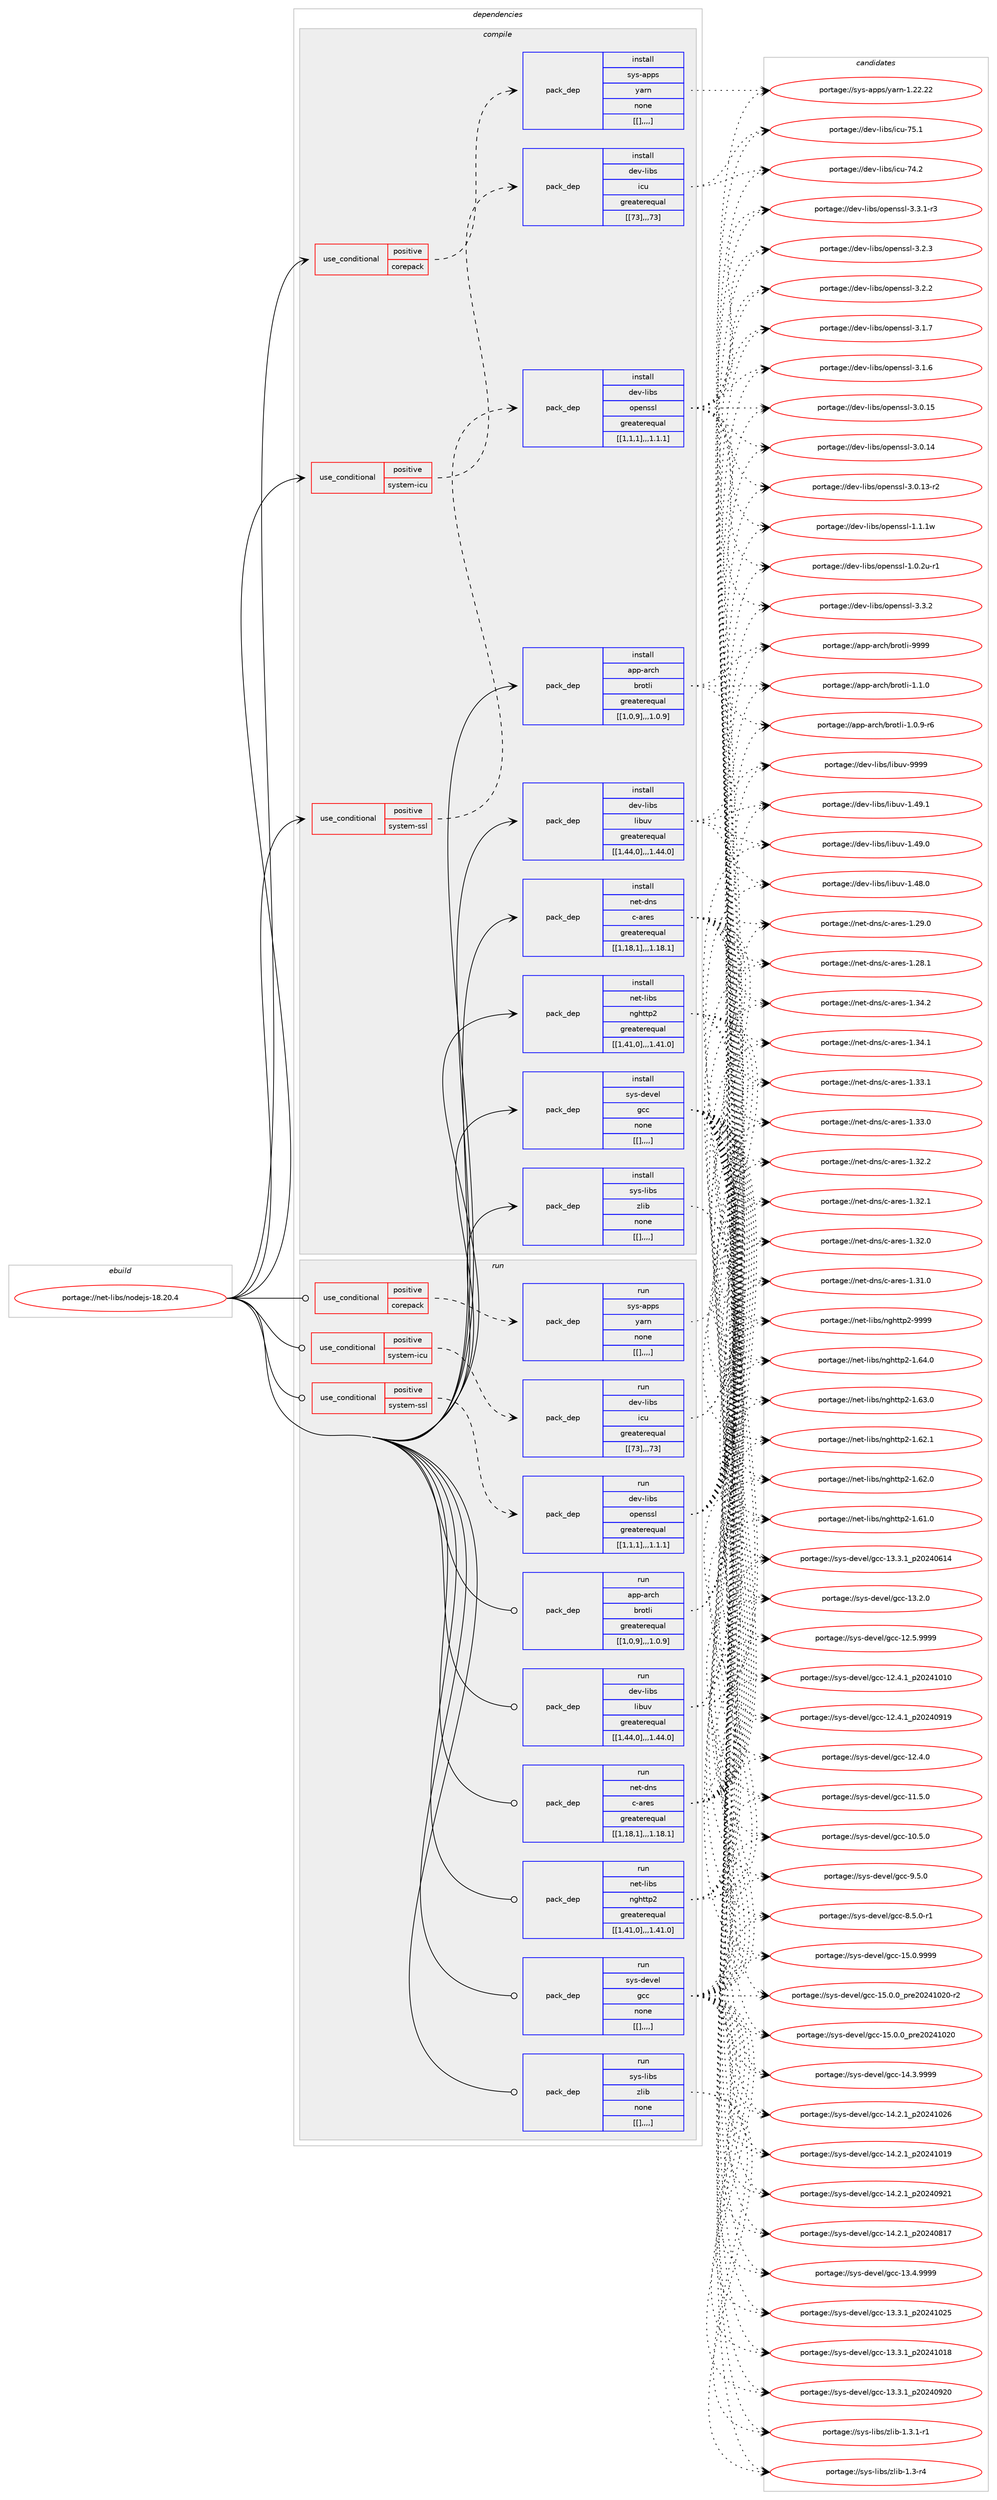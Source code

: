 digraph prolog {

# *************
# Graph options
# *************

newrank=true;
concentrate=true;
compound=true;
graph [rankdir=LR,fontname=Helvetica,fontsize=10,ranksep=1.5];#, ranksep=2.5, nodesep=0.2];
edge  [arrowhead=vee];
node  [fontname=Helvetica,fontsize=10];

# **********
# The ebuild
# **********

subgraph cluster_leftcol {
color=gray;
label=<<i>ebuild</i>>;
id [label="portage://net-libs/nodejs-18.20.4", color=red, width=4, href="../net-libs/nodejs-18.20.4.svg"];
}

# ****************
# The dependencies
# ****************

subgraph cluster_midcol {
color=gray;
label=<<i>dependencies</i>>;
subgraph cluster_compile {
fillcolor="#eeeeee";
style=filled;
label=<<i>compile</i>>;
subgraph cond100925 {
dependency384880 [label=<<TABLE BORDER="0" CELLBORDER="1" CELLSPACING="0" CELLPADDING="4"><TR><TD ROWSPAN="3" CELLPADDING="10">use_conditional</TD></TR><TR><TD>positive</TD></TR><TR><TD>corepack</TD></TR></TABLE>>, shape=none, color=red];
subgraph pack281001 {
dependency384882 [label=<<TABLE BORDER="0" CELLBORDER="1" CELLSPACING="0" CELLPADDING="4" WIDTH="220"><TR><TD ROWSPAN="6" CELLPADDING="30">pack_dep</TD></TR><TR><TD WIDTH="110">install</TD></TR><TR><TD>sys-apps</TD></TR><TR><TD>yarn</TD></TR><TR><TD>none</TD></TR><TR><TD>[[],,,,]</TD></TR></TABLE>>, shape=none, color=blue];
}
dependency384880:e -> dependency384882:w [weight=20,style="dashed",arrowhead="vee"];
}
id:e -> dependency384880:w [weight=20,style="solid",arrowhead="vee"];
subgraph cond100958 {
dependency384972 [label=<<TABLE BORDER="0" CELLBORDER="1" CELLSPACING="0" CELLPADDING="4"><TR><TD ROWSPAN="3" CELLPADDING="10">use_conditional</TD></TR><TR><TD>positive</TD></TR><TR><TD>system-icu</TD></TR></TABLE>>, shape=none, color=red];
subgraph pack281063 {
dependency384992 [label=<<TABLE BORDER="0" CELLBORDER="1" CELLSPACING="0" CELLPADDING="4" WIDTH="220"><TR><TD ROWSPAN="6" CELLPADDING="30">pack_dep</TD></TR><TR><TD WIDTH="110">install</TD></TR><TR><TD>dev-libs</TD></TR><TR><TD>icu</TD></TR><TR><TD>greaterequal</TD></TR><TR><TD>[[73],,,73]</TD></TR></TABLE>>, shape=none, color=blue];
}
dependency384972:e -> dependency384992:w [weight=20,style="dashed",arrowhead="vee"];
}
id:e -> dependency384972:w [weight=20,style="solid",arrowhead="vee"];
subgraph cond101001 {
dependency385028 [label=<<TABLE BORDER="0" CELLBORDER="1" CELLSPACING="0" CELLPADDING="4"><TR><TD ROWSPAN="3" CELLPADDING="10">use_conditional</TD></TR><TR><TD>positive</TD></TR><TR><TD>system-ssl</TD></TR></TABLE>>, shape=none, color=red];
subgraph pack281102 {
dependency385070 [label=<<TABLE BORDER="0" CELLBORDER="1" CELLSPACING="0" CELLPADDING="4" WIDTH="220"><TR><TD ROWSPAN="6" CELLPADDING="30">pack_dep</TD></TR><TR><TD WIDTH="110">install</TD></TR><TR><TD>dev-libs</TD></TR><TR><TD>openssl</TD></TR><TR><TD>greaterequal</TD></TR><TR><TD>[[1,1,1],,,1.1.1]</TD></TR></TABLE>>, shape=none, color=blue];
}
dependency385028:e -> dependency385070:w [weight=20,style="dashed",arrowhead="vee"];
}
id:e -> dependency385028:w [weight=20,style="solid",arrowhead="vee"];
subgraph pack281122 {
dependency385093 [label=<<TABLE BORDER="0" CELLBORDER="1" CELLSPACING="0" CELLPADDING="4" WIDTH="220"><TR><TD ROWSPAN="6" CELLPADDING="30">pack_dep</TD></TR><TR><TD WIDTH="110">install</TD></TR><TR><TD>app-arch</TD></TR><TR><TD>brotli</TD></TR><TR><TD>greaterequal</TD></TR><TR><TD>[[1,0,9],,,1.0.9]</TD></TR></TABLE>>, shape=none, color=blue];
}
id:e -> dependency385093:w [weight=20,style="solid",arrowhead="vee"];
subgraph pack281124 {
dependency385097 [label=<<TABLE BORDER="0" CELLBORDER="1" CELLSPACING="0" CELLPADDING="4" WIDTH="220"><TR><TD ROWSPAN="6" CELLPADDING="30">pack_dep</TD></TR><TR><TD WIDTH="110">install</TD></TR><TR><TD>dev-libs</TD></TR><TR><TD>libuv</TD></TR><TR><TD>greaterequal</TD></TR><TR><TD>[[1,44,0],,,1.44.0]</TD></TR></TABLE>>, shape=none, color=blue];
}
id:e -> dependency385097:w [weight=20,style="solid",arrowhead="vee"];
subgraph pack281137 {
dependency385119 [label=<<TABLE BORDER="0" CELLBORDER="1" CELLSPACING="0" CELLPADDING="4" WIDTH="220"><TR><TD ROWSPAN="6" CELLPADDING="30">pack_dep</TD></TR><TR><TD WIDTH="110">install</TD></TR><TR><TD>net-dns</TD></TR><TR><TD>c-ares</TD></TR><TR><TD>greaterequal</TD></TR><TR><TD>[[1,18,1],,,1.18.1]</TD></TR></TABLE>>, shape=none, color=blue];
}
id:e -> dependency385119:w [weight=20,style="solid",arrowhead="vee"];
subgraph pack281142 {
dependency385166 [label=<<TABLE BORDER="0" CELLBORDER="1" CELLSPACING="0" CELLPADDING="4" WIDTH="220"><TR><TD ROWSPAN="6" CELLPADDING="30">pack_dep</TD></TR><TR><TD WIDTH="110">install</TD></TR><TR><TD>net-libs</TD></TR><TR><TD>nghttp2</TD></TR><TR><TD>greaterequal</TD></TR><TR><TD>[[1,41,0],,,1.41.0]</TD></TR></TABLE>>, shape=none, color=blue];
}
id:e -> dependency385166:w [weight=20,style="solid",arrowhead="vee"];
subgraph pack281171 {
dependency385170 [label=<<TABLE BORDER="0" CELLBORDER="1" CELLSPACING="0" CELLPADDING="4" WIDTH="220"><TR><TD ROWSPAN="6" CELLPADDING="30">pack_dep</TD></TR><TR><TD WIDTH="110">install</TD></TR><TR><TD>sys-devel</TD></TR><TR><TD>gcc</TD></TR><TR><TD>none</TD></TR><TR><TD>[[],,,,]</TD></TR></TABLE>>, shape=none, color=blue];
}
id:e -> dependency385170:w [weight=20,style="solid",arrowhead="vee"];
subgraph pack281200 {
dependency385230 [label=<<TABLE BORDER="0" CELLBORDER="1" CELLSPACING="0" CELLPADDING="4" WIDTH="220"><TR><TD ROWSPAN="6" CELLPADDING="30">pack_dep</TD></TR><TR><TD WIDTH="110">install</TD></TR><TR><TD>sys-libs</TD></TR><TR><TD>zlib</TD></TR><TR><TD>none</TD></TR><TR><TD>[[],,,,]</TD></TR></TABLE>>, shape=none, color=blue];
}
id:e -> dependency385230:w [weight=20,style="solid",arrowhead="vee"];
}
subgraph cluster_compileandrun {
fillcolor="#eeeeee";
style=filled;
label=<<i>compile and run</i>>;
}
subgraph cluster_run {
fillcolor="#eeeeee";
style=filled;
label=<<i>run</i>>;
subgraph cond101079 {
dependency385311 [label=<<TABLE BORDER="0" CELLBORDER="1" CELLSPACING="0" CELLPADDING="4"><TR><TD ROWSPAN="3" CELLPADDING="10">use_conditional</TD></TR><TR><TD>positive</TD></TR><TR><TD>corepack</TD></TR></TABLE>>, shape=none, color=red];
subgraph pack281267 {
dependency385330 [label=<<TABLE BORDER="0" CELLBORDER="1" CELLSPACING="0" CELLPADDING="4" WIDTH="220"><TR><TD ROWSPAN="6" CELLPADDING="30">pack_dep</TD></TR><TR><TD WIDTH="110">run</TD></TR><TR><TD>sys-apps</TD></TR><TR><TD>yarn</TD></TR><TR><TD>none</TD></TR><TR><TD>[[],,,,]</TD></TR></TABLE>>, shape=none, color=blue];
}
dependency385311:e -> dependency385330:w [weight=20,style="dashed",arrowhead="vee"];
}
id:e -> dependency385311:w [weight=20,style="solid",arrowhead="odot"];
subgraph cond101111 {
dependency385369 [label=<<TABLE BORDER="0" CELLBORDER="1" CELLSPACING="0" CELLPADDING="4"><TR><TD ROWSPAN="3" CELLPADDING="10">use_conditional</TD></TR><TR><TD>positive</TD></TR><TR><TD>system-icu</TD></TR></TABLE>>, shape=none, color=red];
subgraph pack281304 {
dependency385391 [label=<<TABLE BORDER="0" CELLBORDER="1" CELLSPACING="0" CELLPADDING="4" WIDTH="220"><TR><TD ROWSPAN="6" CELLPADDING="30">pack_dep</TD></TR><TR><TD WIDTH="110">run</TD></TR><TR><TD>dev-libs</TD></TR><TR><TD>icu</TD></TR><TR><TD>greaterequal</TD></TR><TR><TD>[[73],,,73]</TD></TR></TABLE>>, shape=none, color=blue];
}
dependency385369:e -> dependency385391:w [weight=20,style="dashed",arrowhead="vee"];
}
id:e -> dependency385369:w [weight=20,style="solid",arrowhead="odot"];
subgraph cond101138 {
dependency385431 [label=<<TABLE BORDER="0" CELLBORDER="1" CELLSPACING="0" CELLPADDING="4"><TR><TD ROWSPAN="3" CELLPADDING="10">use_conditional</TD></TR><TR><TD>positive</TD></TR><TR><TD>system-ssl</TD></TR></TABLE>>, shape=none, color=red];
subgraph pack281358 {
dependency385470 [label=<<TABLE BORDER="0" CELLBORDER="1" CELLSPACING="0" CELLPADDING="4" WIDTH="220"><TR><TD ROWSPAN="6" CELLPADDING="30">pack_dep</TD></TR><TR><TD WIDTH="110">run</TD></TR><TR><TD>dev-libs</TD></TR><TR><TD>openssl</TD></TR><TR><TD>greaterequal</TD></TR><TR><TD>[[1,1,1],,,1.1.1]</TD></TR></TABLE>>, shape=none, color=blue];
}
dependency385431:e -> dependency385470:w [weight=20,style="dashed",arrowhead="vee"];
}
id:e -> dependency385431:w [weight=20,style="solid",arrowhead="odot"];
subgraph pack281367 {
dependency385546 [label=<<TABLE BORDER="0" CELLBORDER="1" CELLSPACING="0" CELLPADDING="4" WIDTH="220"><TR><TD ROWSPAN="6" CELLPADDING="30">pack_dep</TD></TR><TR><TD WIDTH="110">run</TD></TR><TR><TD>app-arch</TD></TR><TR><TD>brotli</TD></TR><TR><TD>greaterequal</TD></TR><TR><TD>[[1,0,9],,,1.0.9]</TD></TR></TABLE>>, shape=none, color=blue];
}
id:e -> dependency385546:w [weight=20,style="solid",arrowhead="odot"];
subgraph pack281423 {
dependency385594 [label=<<TABLE BORDER="0" CELLBORDER="1" CELLSPACING="0" CELLPADDING="4" WIDTH="220"><TR><TD ROWSPAN="6" CELLPADDING="30">pack_dep</TD></TR><TR><TD WIDTH="110">run</TD></TR><TR><TD>dev-libs</TD></TR><TR><TD>libuv</TD></TR><TR><TD>greaterequal</TD></TR><TR><TD>[[1,44,0],,,1.44.0]</TD></TR></TABLE>>, shape=none, color=blue];
}
id:e -> dependency385594:w [weight=20,style="solid",arrowhead="odot"];
subgraph pack281451 {
dependency385633 [label=<<TABLE BORDER="0" CELLBORDER="1" CELLSPACING="0" CELLPADDING="4" WIDTH="220"><TR><TD ROWSPAN="6" CELLPADDING="30">pack_dep</TD></TR><TR><TD WIDTH="110">run</TD></TR><TR><TD>net-dns</TD></TR><TR><TD>c-ares</TD></TR><TR><TD>greaterequal</TD></TR><TR><TD>[[1,18,1],,,1.18.1]</TD></TR></TABLE>>, shape=none, color=blue];
}
id:e -> dependency385633:w [weight=20,style="solid",arrowhead="odot"];
subgraph pack281488 {
dependency385660 [label=<<TABLE BORDER="0" CELLBORDER="1" CELLSPACING="0" CELLPADDING="4" WIDTH="220"><TR><TD ROWSPAN="6" CELLPADDING="30">pack_dep</TD></TR><TR><TD WIDTH="110">run</TD></TR><TR><TD>net-libs</TD></TR><TR><TD>nghttp2</TD></TR><TR><TD>greaterequal</TD></TR><TR><TD>[[1,41,0],,,1.41.0]</TD></TR></TABLE>>, shape=none, color=blue];
}
id:e -> dependency385660:w [weight=20,style="solid",arrowhead="odot"];
subgraph pack281521 {
dependency385698 [label=<<TABLE BORDER="0" CELLBORDER="1" CELLSPACING="0" CELLPADDING="4" WIDTH="220"><TR><TD ROWSPAN="6" CELLPADDING="30">pack_dep</TD></TR><TR><TD WIDTH="110">run</TD></TR><TR><TD>sys-devel</TD></TR><TR><TD>gcc</TD></TR><TR><TD>none</TD></TR><TR><TD>[[],,,,]</TD></TR></TABLE>>, shape=none, color=blue];
}
id:e -> dependency385698:w [weight=20,style="solid",arrowhead="odot"];
subgraph pack281550 {
dependency385736 [label=<<TABLE BORDER="0" CELLBORDER="1" CELLSPACING="0" CELLPADDING="4" WIDTH="220"><TR><TD ROWSPAN="6" CELLPADDING="30">pack_dep</TD></TR><TR><TD WIDTH="110">run</TD></TR><TR><TD>sys-libs</TD></TR><TR><TD>zlib</TD></TR><TR><TD>none</TD></TR><TR><TD>[[],,,,]</TD></TR></TABLE>>, shape=none, color=blue];
}
id:e -> dependency385736:w [weight=20,style="solid",arrowhead="odot"];
}
}

# **************
# The candidates
# **************

subgraph cluster_choices {
rank=same;
color=gray;
label=<<i>candidates</i>>;

subgraph choice280916 {
color=black;
nodesep=1;
choice115121115459711211211547121971141104549465050465050 [label="portage://sys-apps/yarn-1.22.22", color=red, width=4,href="../sys-apps/yarn-1.22.22.svg"];
dependency384882:e -> choice115121115459711211211547121971141104549465050465050:w [style=dotted,weight="100"];
}
subgraph choice280919 {
color=black;
nodesep=1;
choice100101118451081059811547105991174555534649 [label="portage://dev-libs/icu-75.1", color=red, width=4,href="../dev-libs/icu-75.1.svg"];
choice100101118451081059811547105991174555524650 [label="portage://dev-libs/icu-74.2", color=red, width=4,href="../dev-libs/icu-74.2.svg"];
dependency384992:e -> choice100101118451081059811547105991174555534649:w [style=dotted,weight="100"];
dependency384992:e -> choice100101118451081059811547105991174555524650:w [style=dotted,weight="100"];
}
subgraph choice280924 {
color=black;
nodesep=1;
choice100101118451081059811547111112101110115115108455146514650 [label="portage://dev-libs/openssl-3.3.2", color=red, width=4,href="../dev-libs/openssl-3.3.2.svg"];
choice1001011184510810598115471111121011101151151084551465146494511451 [label="portage://dev-libs/openssl-3.3.1-r3", color=red, width=4,href="../dev-libs/openssl-3.3.1-r3.svg"];
choice100101118451081059811547111112101110115115108455146504651 [label="portage://dev-libs/openssl-3.2.3", color=red, width=4,href="../dev-libs/openssl-3.2.3.svg"];
choice100101118451081059811547111112101110115115108455146504650 [label="portage://dev-libs/openssl-3.2.2", color=red, width=4,href="../dev-libs/openssl-3.2.2.svg"];
choice100101118451081059811547111112101110115115108455146494655 [label="portage://dev-libs/openssl-3.1.7", color=red, width=4,href="../dev-libs/openssl-3.1.7.svg"];
choice100101118451081059811547111112101110115115108455146494654 [label="portage://dev-libs/openssl-3.1.6", color=red, width=4,href="../dev-libs/openssl-3.1.6.svg"];
choice10010111845108105981154711111210111011511510845514648464953 [label="portage://dev-libs/openssl-3.0.15", color=red, width=4,href="../dev-libs/openssl-3.0.15.svg"];
choice10010111845108105981154711111210111011511510845514648464952 [label="portage://dev-libs/openssl-3.0.14", color=red, width=4,href="../dev-libs/openssl-3.0.14.svg"];
choice100101118451081059811547111112101110115115108455146484649514511450 [label="portage://dev-libs/openssl-3.0.13-r2", color=red, width=4,href="../dev-libs/openssl-3.0.13-r2.svg"];
choice100101118451081059811547111112101110115115108454946494649119 [label="portage://dev-libs/openssl-1.1.1w", color=red, width=4,href="../dev-libs/openssl-1.1.1w.svg"];
choice1001011184510810598115471111121011101151151084549464846501174511449 [label="portage://dev-libs/openssl-1.0.2u-r1", color=red, width=4,href="../dev-libs/openssl-1.0.2u-r1.svg"];
dependency385070:e -> choice100101118451081059811547111112101110115115108455146514650:w [style=dotted,weight="100"];
dependency385070:e -> choice1001011184510810598115471111121011101151151084551465146494511451:w [style=dotted,weight="100"];
dependency385070:e -> choice100101118451081059811547111112101110115115108455146504651:w [style=dotted,weight="100"];
dependency385070:e -> choice100101118451081059811547111112101110115115108455146504650:w [style=dotted,weight="100"];
dependency385070:e -> choice100101118451081059811547111112101110115115108455146494655:w [style=dotted,weight="100"];
dependency385070:e -> choice100101118451081059811547111112101110115115108455146494654:w [style=dotted,weight="100"];
dependency385070:e -> choice10010111845108105981154711111210111011511510845514648464953:w [style=dotted,weight="100"];
dependency385070:e -> choice10010111845108105981154711111210111011511510845514648464952:w [style=dotted,weight="100"];
dependency385070:e -> choice100101118451081059811547111112101110115115108455146484649514511450:w [style=dotted,weight="100"];
dependency385070:e -> choice100101118451081059811547111112101110115115108454946494649119:w [style=dotted,weight="100"];
dependency385070:e -> choice1001011184510810598115471111121011101151151084549464846501174511449:w [style=dotted,weight="100"];
}
subgraph choice280942 {
color=black;
nodesep=1;
choice9711211245971149910447981141111161081054557575757 [label="portage://app-arch/brotli-9999", color=red, width=4,href="../app-arch/brotli-9999.svg"];
choice971121124597114991044798114111116108105454946494648 [label="portage://app-arch/brotli-1.1.0", color=red, width=4,href="../app-arch/brotli-1.1.0.svg"];
choice9711211245971149910447981141111161081054549464846574511454 [label="portage://app-arch/brotli-1.0.9-r6", color=red, width=4,href="../app-arch/brotli-1.0.9-r6.svg"];
dependency385093:e -> choice9711211245971149910447981141111161081054557575757:w [style=dotted,weight="100"];
dependency385093:e -> choice971121124597114991044798114111116108105454946494648:w [style=dotted,weight="100"];
dependency385093:e -> choice9711211245971149910447981141111161081054549464846574511454:w [style=dotted,weight="100"];
}
subgraph choice280956 {
color=black;
nodesep=1;
choice100101118451081059811547108105981171184557575757 [label="portage://dev-libs/libuv-9999", color=red, width=4,href="../dev-libs/libuv-9999.svg"];
choice1001011184510810598115471081059811711845494652574649 [label="portage://dev-libs/libuv-1.49.1", color=red, width=4,href="../dev-libs/libuv-1.49.1.svg"];
choice1001011184510810598115471081059811711845494652574648 [label="portage://dev-libs/libuv-1.49.0", color=red, width=4,href="../dev-libs/libuv-1.49.0.svg"];
choice1001011184510810598115471081059811711845494652564648 [label="portage://dev-libs/libuv-1.48.0", color=red, width=4,href="../dev-libs/libuv-1.48.0.svg"];
dependency385097:e -> choice100101118451081059811547108105981171184557575757:w [style=dotted,weight="100"];
dependency385097:e -> choice1001011184510810598115471081059811711845494652574649:w [style=dotted,weight="100"];
dependency385097:e -> choice1001011184510810598115471081059811711845494652574648:w [style=dotted,weight="100"];
dependency385097:e -> choice1001011184510810598115471081059811711845494652564648:w [style=dotted,weight="100"];
}
subgraph choice280982 {
color=black;
nodesep=1;
choice110101116451001101154799459711410111545494651524650 [label="portage://net-dns/c-ares-1.34.2", color=red, width=4,href="../net-dns/c-ares-1.34.2.svg"];
choice110101116451001101154799459711410111545494651524649 [label="portage://net-dns/c-ares-1.34.1", color=red, width=4,href="../net-dns/c-ares-1.34.1.svg"];
choice110101116451001101154799459711410111545494651514649 [label="portage://net-dns/c-ares-1.33.1", color=red, width=4,href="../net-dns/c-ares-1.33.1.svg"];
choice110101116451001101154799459711410111545494651514648 [label="portage://net-dns/c-ares-1.33.0", color=red, width=4,href="../net-dns/c-ares-1.33.0.svg"];
choice110101116451001101154799459711410111545494651504650 [label="portage://net-dns/c-ares-1.32.2", color=red, width=4,href="../net-dns/c-ares-1.32.2.svg"];
choice110101116451001101154799459711410111545494651504649 [label="portage://net-dns/c-ares-1.32.1", color=red, width=4,href="../net-dns/c-ares-1.32.1.svg"];
choice110101116451001101154799459711410111545494651504648 [label="portage://net-dns/c-ares-1.32.0", color=red, width=4,href="../net-dns/c-ares-1.32.0.svg"];
choice110101116451001101154799459711410111545494651494648 [label="portage://net-dns/c-ares-1.31.0", color=red, width=4,href="../net-dns/c-ares-1.31.0.svg"];
choice110101116451001101154799459711410111545494650574648 [label="portage://net-dns/c-ares-1.29.0", color=red, width=4,href="../net-dns/c-ares-1.29.0.svg"];
choice110101116451001101154799459711410111545494650564649 [label="portage://net-dns/c-ares-1.28.1", color=red, width=4,href="../net-dns/c-ares-1.28.1.svg"];
dependency385119:e -> choice110101116451001101154799459711410111545494651524650:w [style=dotted,weight="100"];
dependency385119:e -> choice110101116451001101154799459711410111545494651524649:w [style=dotted,weight="100"];
dependency385119:e -> choice110101116451001101154799459711410111545494651514649:w [style=dotted,weight="100"];
dependency385119:e -> choice110101116451001101154799459711410111545494651514648:w [style=dotted,weight="100"];
dependency385119:e -> choice110101116451001101154799459711410111545494651504650:w [style=dotted,weight="100"];
dependency385119:e -> choice110101116451001101154799459711410111545494651504649:w [style=dotted,weight="100"];
dependency385119:e -> choice110101116451001101154799459711410111545494651504648:w [style=dotted,weight="100"];
dependency385119:e -> choice110101116451001101154799459711410111545494651494648:w [style=dotted,weight="100"];
dependency385119:e -> choice110101116451001101154799459711410111545494650574648:w [style=dotted,weight="100"];
dependency385119:e -> choice110101116451001101154799459711410111545494650564649:w [style=dotted,weight="100"];
}
subgraph choice281012 {
color=black;
nodesep=1;
choice110101116451081059811547110103104116116112504557575757 [label="portage://net-libs/nghttp2-9999", color=red, width=4,href="../net-libs/nghttp2-9999.svg"];
choice1101011164510810598115471101031041161161125045494654524648 [label="portage://net-libs/nghttp2-1.64.0", color=red, width=4,href="../net-libs/nghttp2-1.64.0.svg"];
choice1101011164510810598115471101031041161161125045494654514648 [label="portage://net-libs/nghttp2-1.63.0", color=red, width=4,href="../net-libs/nghttp2-1.63.0.svg"];
choice1101011164510810598115471101031041161161125045494654504649 [label="portage://net-libs/nghttp2-1.62.1", color=red, width=4,href="../net-libs/nghttp2-1.62.1.svg"];
choice1101011164510810598115471101031041161161125045494654504648 [label="portage://net-libs/nghttp2-1.62.0", color=red, width=4,href="../net-libs/nghttp2-1.62.0.svg"];
choice1101011164510810598115471101031041161161125045494654494648 [label="portage://net-libs/nghttp2-1.61.0", color=red, width=4,href="../net-libs/nghttp2-1.61.0.svg"];
dependency385166:e -> choice110101116451081059811547110103104116116112504557575757:w [style=dotted,weight="100"];
dependency385166:e -> choice1101011164510810598115471101031041161161125045494654524648:w [style=dotted,weight="100"];
dependency385166:e -> choice1101011164510810598115471101031041161161125045494654514648:w [style=dotted,weight="100"];
dependency385166:e -> choice1101011164510810598115471101031041161161125045494654504649:w [style=dotted,weight="100"];
dependency385166:e -> choice1101011164510810598115471101031041161161125045494654504648:w [style=dotted,weight="100"];
dependency385166:e -> choice1101011164510810598115471101031041161161125045494654494648:w [style=dotted,weight="100"];
}
subgraph choice281025 {
color=black;
nodesep=1;
choice1151211154510010111810110847103999945495346484657575757 [label="portage://sys-devel/gcc-15.0.9999", color=red, width=4,href="../sys-devel/gcc-15.0.9999.svg"];
choice11512111545100101118101108471039999454953464846489511211410150485052494850484511450 [label="portage://sys-devel/gcc-15.0.0_pre20241020-r2", color=red, width=4,href="../sys-devel/gcc-15.0.0_pre20241020-r2.svg"];
choice1151211154510010111810110847103999945495346484648951121141015048505249485048 [label="portage://sys-devel/gcc-15.0.0_pre20241020", color=red, width=4,href="../sys-devel/gcc-15.0.0_pre20241020.svg"];
choice1151211154510010111810110847103999945495246514657575757 [label="portage://sys-devel/gcc-14.3.9999", color=red, width=4,href="../sys-devel/gcc-14.3.9999.svg"];
choice1151211154510010111810110847103999945495246504649951125048505249485054 [label="portage://sys-devel/gcc-14.2.1_p20241026", color=red, width=4,href="../sys-devel/gcc-14.2.1_p20241026.svg"];
choice1151211154510010111810110847103999945495246504649951125048505249484957 [label="portage://sys-devel/gcc-14.2.1_p20241019", color=red, width=4,href="../sys-devel/gcc-14.2.1_p20241019.svg"];
choice1151211154510010111810110847103999945495246504649951125048505248575049 [label="portage://sys-devel/gcc-14.2.1_p20240921", color=red, width=4,href="../sys-devel/gcc-14.2.1_p20240921.svg"];
choice1151211154510010111810110847103999945495246504649951125048505248564955 [label="portage://sys-devel/gcc-14.2.1_p20240817", color=red, width=4,href="../sys-devel/gcc-14.2.1_p20240817.svg"];
choice1151211154510010111810110847103999945495146524657575757 [label="portage://sys-devel/gcc-13.4.9999", color=red, width=4,href="../sys-devel/gcc-13.4.9999.svg"];
choice1151211154510010111810110847103999945495146514649951125048505249485053 [label="portage://sys-devel/gcc-13.3.1_p20241025", color=red, width=4,href="../sys-devel/gcc-13.3.1_p20241025.svg"];
choice1151211154510010111810110847103999945495146514649951125048505249484956 [label="portage://sys-devel/gcc-13.3.1_p20241018", color=red, width=4,href="../sys-devel/gcc-13.3.1_p20241018.svg"];
choice1151211154510010111810110847103999945495146514649951125048505248575048 [label="portage://sys-devel/gcc-13.3.1_p20240920", color=red, width=4,href="../sys-devel/gcc-13.3.1_p20240920.svg"];
choice1151211154510010111810110847103999945495146514649951125048505248544952 [label="portage://sys-devel/gcc-13.3.1_p20240614", color=red, width=4,href="../sys-devel/gcc-13.3.1_p20240614.svg"];
choice1151211154510010111810110847103999945495146504648 [label="portage://sys-devel/gcc-13.2.0", color=red, width=4,href="../sys-devel/gcc-13.2.0.svg"];
choice1151211154510010111810110847103999945495046534657575757 [label="portage://sys-devel/gcc-12.5.9999", color=red, width=4,href="../sys-devel/gcc-12.5.9999.svg"];
choice1151211154510010111810110847103999945495046524649951125048505249484948 [label="portage://sys-devel/gcc-12.4.1_p20241010", color=red, width=4,href="../sys-devel/gcc-12.4.1_p20241010.svg"];
choice1151211154510010111810110847103999945495046524649951125048505248574957 [label="portage://sys-devel/gcc-12.4.1_p20240919", color=red, width=4,href="../sys-devel/gcc-12.4.1_p20240919.svg"];
choice1151211154510010111810110847103999945495046524648 [label="portage://sys-devel/gcc-12.4.0", color=red, width=4,href="../sys-devel/gcc-12.4.0.svg"];
choice1151211154510010111810110847103999945494946534648 [label="portage://sys-devel/gcc-11.5.0", color=red, width=4,href="../sys-devel/gcc-11.5.0.svg"];
choice1151211154510010111810110847103999945494846534648 [label="portage://sys-devel/gcc-10.5.0", color=red, width=4,href="../sys-devel/gcc-10.5.0.svg"];
choice11512111545100101118101108471039999455746534648 [label="portage://sys-devel/gcc-9.5.0", color=red, width=4,href="../sys-devel/gcc-9.5.0.svg"];
choice115121115451001011181011084710399994556465346484511449 [label="portage://sys-devel/gcc-8.5.0-r1", color=red, width=4,href="../sys-devel/gcc-8.5.0-r1.svg"];
dependency385170:e -> choice1151211154510010111810110847103999945495346484657575757:w [style=dotted,weight="100"];
dependency385170:e -> choice11512111545100101118101108471039999454953464846489511211410150485052494850484511450:w [style=dotted,weight="100"];
dependency385170:e -> choice1151211154510010111810110847103999945495346484648951121141015048505249485048:w [style=dotted,weight="100"];
dependency385170:e -> choice1151211154510010111810110847103999945495246514657575757:w [style=dotted,weight="100"];
dependency385170:e -> choice1151211154510010111810110847103999945495246504649951125048505249485054:w [style=dotted,weight="100"];
dependency385170:e -> choice1151211154510010111810110847103999945495246504649951125048505249484957:w [style=dotted,weight="100"];
dependency385170:e -> choice1151211154510010111810110847103999945495246504649951125048505248575049:w [style=dotted,weight="100"];
dependency385170:e -> choice1151211154510010111810110847103999945495246504649951125048505248564955:w [style=dotted,weight="100"];
dependency385170:e -> choice1151211154510010111810110847103999945495146524657575757:w [style=dotted,weight="100"];
dependency385170:e -> choice1151211154510010111810110847103999945495146514649951125048505249485053:w [style=dotted,weight="100"];
dependency385170:e -> choice1151211154510010111810110847103999945495146514649951125048505249484956:w [style=dotted,weight="100"];
dependency385170:e -> choice1151211154510010111810110847103999945495146514649951125048505248575048:w [style=dotted,weight="100"];
dependency385170:e -> choice1151211154510010111810110847103999945495146514649951125048505248544952:w [style=dotted,weight="100"];
dependency385170:e -> choice1151211154510010111810110847103999945495146504648:w [style=dotted,weight="100"];
dependency385170:e -> choice1151211154510010111810110847103999945495046534657575757:w [style=dotted,weight="100"];
dependency385170:e -> choice1151211154510010111810110847103999945495046524649951125048505249484948:w [style=dotted,weight="100"];
dependency385170:e -> choice1151211154510010111810110847103999945495046524649951125048505248574957:w [style=dotted,weight="100"];
dependency385170:e -> choice1151211154510010111810110847103999945495046524648:w [style=dotted,weight="100"];
dependency385170:e -> choice1151211154510010111810110847103999945494946534648:w [style=dotted,weight="100"];
dependency385170:e -> choice1151211154510010111810110847103999945494846534648:w [style=dotted,weight="100"];
dependency385170:e -> choice11512111545100101118101108471039999455746534648:w [style=dotted,weight="100"];
dependency385170:e -> choice115121115451001011181011084710399994556465346484511449:w [style=dotted,weight="100"];
}
subgraph choice281050 {
color=black;
nodesep=1;
choice115121115451081059811547122108105984549465146494511449 [label="portage://sys-libs/zlib-1.3.1-r1", color=red, width=4,href="../sys-libs/zlib-1.3.1-r1.svg"];
choice11512111545108105981154712210810598454946514511452 [label="portage://sys-libs/zlib-1.3-r4", color=red, width=4,href="../sys-libs/zlib-1.3-r4.svg"];
dependency385230:e -> choice115121115451081059811547122108105984549465146494511449:w [style=dotted,weight="100"];
dependency385230:e -> choice11512111545108105981154712210810598454946514511452:w [style=dotted,weight="100"];
}
subgraph choice281070 {
color=black;
nodesep=1;
choice115121115459711211211547121971141104549465050465050 [label="portage://sys-apps/yarn-1.22.22", color=red, width=4,href="../sys-apps/yarn-1.22.22.svg"];
dependency385330:e -> choice115121115459711211211547121971141104549465050465050:w [style=dotted,weight="100"];
}
subgraph choice281124 {
color=black;
nodesep=1;
choice100101118451081059811547105991174555534649 [label="portage://dev-libs/icu-75.1", color=red, width=4,href="../dev-libs/icu-75.1.svg"];
choice100101118451081059811547105991174555524650 [label="portage://dev-libs/icu-74.2", color=red, width=4,href="../dev-libs/icu-74.2.svg"];
dependency385391:e -> choice100101118451081059811547105991174555534649:w [style=dotted,weight="100"];
dependency385391:e -> choice100101118451081059811547105991174555524650:w [style=dotted,weight="100"];
}
subgraph choice281142 {
color=black;
nodesep=1;
choice100101118451081059811547111112101110115115108455146514650 [label="portage://dev-libs/openssl-3.3.2", color=red, width=4,href="../dev-libs/openssl-3.3.2.svg"];
choice1001011184510810598115471111121011101151151084551465146494511451 [label="portage://dev-libs/openssl-3.3.1-r3", color=red, width=4,href="../dev-libs/openssl-3.3.1-r3.svg"];
choice100101118451081059811547111112101110115115108455146504651 [label="portage://dev-libs/openssl-3.2.3", color=red, width=4,href="../dev-libs/openssl-3.2.3.svg"];
choice100101118451081059811547111112101110115115108455146504650 [label="portage://dev-libs/openssl-3.2.2", color=red, width=4,href="../dev-libs/openssl-3.2.2.svg"];
choice100101118451081059811547111112101110115115108455146494655 [label="portage://dev-libs/openssl-3.1.7", color=red, width=4,href="../dev-libs/openssl-3.1.7.svg"];
choice100101118451081059811547111112101110115115108455146494654 [label="portage://dev-libs/openssl-3.1.6", color=red, width=4,href="../dev-libs/openssl-3.1.6.svg"];
choice10010111845108105981154711111210111011511510845514648464953 [label="portage://dev-libs/openssl-3.0.15", color=red, width=4,href="../dev-libs/openssl-3.0.15.svg"];
choice10010111845108105981154711111210111011511510845514648464952 [label="portage://dev-libs/openssl-3.0.14", color=red, width=4,href="../dev-libs/openssl-3.0.14.svg"];
choice100101118451081059811547111112101110115115108455146484649514511450 [label="portage://dev-libs/openssl-3.0.13-r2", color=red, width=4,href="../dev-libs/openssl-3.0.13-r2.svg"];
choice100101118451081059811547111112101110115115108454946494649119 [label="portage://dev-libs/openssl-1.1.1w", color=red, width=4,href="../dev-libs/openssl-1.1.1w.svg"];
choice1001011184510810598115471111121011101151151084549464846501174511449 [label="portage://dev-libs/openssl-1.0.2u-r1", color=red, width=4,href="../dev-libs/openssl-1.0.2u-r1.svg"];
dependency385470:e -> choice100101118451081059811547111112101110115115108455146514650:w [style=dotted,weight="100"];
dependency385470:e -> choice1001011184510810598115471111121011101151151084551465146494511451:w [style=dotted,weight="100"];
dependency385470:e -> choice100101118451081059811547111112101110115115108455146504651:w [style=dotted,weight="100"];
dependency385470:e -> choice100101118451081059811547111112101110115115108455146504650:w [style=dotted,weight="100"];
dependency385470:e -> choice100101118451081059811547111112101110115115108455146494655:w [style=dotted,weight="100"];
dependency385470:e -> choice100101118451081059811547111112101110115115108455146494654:w [style=dotted,weight="100"];
dependency385470:e -> choice10010111845108105981154711111210111011511510845514648464953:w [style=dotted,weight="100"];
dependency385470:e -> choice10010111845108105981154711111210111011511510845514648464952:w [style=dotted,weight="100"];
dependency385470:e -> choice100101118451081059811547111112101110115115108455146484649514511450:w [style=dotted,weight="100"];
dependency385470:e -> choice100101118451081059811547111112101110115115108454946494649119:w [style=dotted,weight="100"];
dependency385470:e -> choice1001011184510810598115471111121011101151151084549464846501174511449:w [style=dotted,weight="100"];
}
subgraph choice281180 {
color=black;
nodesep=1;
choice9711211245971149910447981141111161081054557575757 [label="portage://app-arch/brotli-9999", color=red, width=4,href="../app-arch/brotli-9999.svg"];
choice971121124597114991044798114111116108105454946494648 [label="portage://app-arch/brotli-1.1.0", color=red, width=4,href="../app-arch/brotli-1.1.0.svg"];
choice9711211245971149910447981141111161081054549464846574511454 [label="portage://app-arch/brotli-1.0.9-r6", color=red, width=4,href="../app-arch/brotli-1.0.9-r6.svg"];
dependency385546:e -> choice9711211245971149910447981141111161081054557575757:w [style=dotted,weight="100"];
dependency385546:e -> choice971121124597114991044798114111116108105454946494648:w [style=dotted,weight="100"];
dependency385546:e -> choice9711211245971149910447981141111161081054549464846574511454:w [style=dotted,weight="100"];
}
subgraph choice281218 {
color=black;
nodesep=1;
choice100101118451081059811547108105981171184557575757 [label="portage://dev-libs/libuv-9999", color=red, width=4,href="../dev-libs/libuv-9999.svg"];
choice1001011184510810598115471081059811711845494652574649 [label="portage://dev-libs/libuv-1.49.1", color=red, width=4,href="../dev-libs/libuv-1.49.1.svg"];
choice1001011184510810598115471081059811711845494652574648 [label="portage://dev-libs/libuv-1.49.0", color=red, width=4,href="../dev-libs/libuv-1.49.0.svg"];
choice1001011184510810598115471081059811711845494652564648 [label="portage://dev-libs/libuv-1.48.0", color=red, width=4,href="../dev-libs/libuv-1.48.0.svg"];
dependency385594:e -> choice100101118451081059811547108105981171184557575757:w [style=dotted,weight="100"];
dependency385594:e -> choice1001011184510810598115471081059811711845494652574649:w [style=dotted,weight="100"];
dependency385594:e -> choice1001011184510810598115471081059811711845494652574648:w [style=dotted,weight="100"];
dependency385594:e -> choice1001011184510810598115471081059811711845494652564648:w [style=dotted,weight="100"];
}
subgraph choice281237 {
color=black;
nodesep=1;
choice110101116451001101154799459711410111545494651524650 [label="portage://net-dns/c-ares-1.34.2", color=red, width=4,href="../net-dns/c-ares-1.34.2.svg"];
choice110101116451001101154799459711410111545494651524649 [label="portage://net-dns/c-ares-1.34.1", color=red, width=4,href="../net-dns/c-ares-1.34.1.svg"];
choice110101116451001101154799459711410111545494651514649 [label="portage://net-dns/c-ares-1.33.1", color=red, width=4,href="../net-dns/c-ares-1.33.1.svg"];
choice110101116451001101154799459711410111545494651514648 [label="portage://net-dns/c-ares-1.33.0", color=red, width=4,href="../net-dns/c-ares-1.33.0.svg"];
choice110101116451001101154799459711410111545494651504650 [label="portage://net-dns/c-ares-1.32.2", color=red, width=4,href="../net-dns/c-ares-1.32.2.svg"];
choice110101116451001101154799459711410111545494651504649 [label="portage://net-dns/c-ares-1.32.1", color=red, width=4,href="../net-dns/c-ares-1.32.1.svg"];
choice110101116451001101154799459711410111545494651504648 [label="portage://net-dns/c-ares-1.32.0", color=red, width=4,href="../net-dns/c-ares-1.32.0.svg"];
choice110101116451001101154799459711410111545494651494648 [label="portage://net-dns/c-ares-1.31.0", color=red, width=4,href="../net-dns/c-ares-1.31.0.svg"];
choice110101116451001101154799459711410111545494650574648 [label="portage://net-dns/c-ares-1.29.0", color=red, width=4,href="../net-dns/c-ares-1.29.0.svg"];
choice110101116451001101154799459711410111545494650564649 [label="portage://net-dns/c-ares-1.28.1", color=red, width=4,href="../net-dns/c-ares-1.28.1.svg"];
dependency385633:e -> choice110101116451001101154799459711410111545494651524650:w [style=dotted,weight="100"];
dependency385633:e -> choice110101116451001101154799459711410111545494651524649:w [style=dotted,weight="100"];
dependency385633:e -> choice110101116451001101154799459711410111545494651514649:w [style=dotted,weight="100"];
dependency385633:e -> choice110101116451001101154799459711410111545494651514648:w [style=dotted,weight="100"];
dependency385633:e -> choice110101116451001101154799459711410111545494651504650:w [style=dotted,weight="100"];
dependency385633:e -> choice110101116451001101154799459711410111545494651504649:w [style=dotted,weight="100"];
dependency385633:e -> choice110101116451001101154799459711410111545494651504648:w [style=dotted,weight="100"];
dependency385633:e -> choice110101116451001101154799459711410111545494651494648:w [style=dotted,weight="100"];
dependency385633:e -> choice110101116451001101154799459711410111545494650574648:w [style=dotted,weight="100"];
dependency385633:e -> choice110101116451001101154799459711410111545494650564649:w [style=dotted,weight="100"];
}
subgraph choice281247 {
color=black;
nodesep=1;
choice110101116451081059811547110103104116116112504557575757 [label="portage://net-libs/nghttp2-9999", color=red, width=4,href="../net-libs/nghttp2-9999.svg"];
choice1101011164510810598115471101031041161161125045494654524648 [label="portage://net-libs/nghttp2-1.64.0", color=red, width=4,href="../net-libs/nghttp2-1.64.0.svg"];
choice1101011164510810598115471101031041161161125045494654514648 [label="portage://net-libs/nghttp2-1.63.0", color=red, width=4,href="../net-libs/nghttp2-1.63.0.svg"];
choice1101011164510810598115471101031041161161125045494654504649 [label="portage://net-libs/nghttp2-1.62.1", color=red, width=4,href="../net-libs/nghttp2-1.62.1.svg"];
choice1101011164510810598115471101031041161161125045494654504648 [label="portage://net-libs/nghttp2-1.62.0", color=red, width=4,href="../net-libs/nghttp2-1.62.0.svg"];
choice1101011164510810598115471101031041161161125045494654494648 [label="portage://net-libs/nghttp2-1.61.0", color=red, width=4,href="../net-libs/nghttp2-1.61.0.svg"];
dependency385660:e -> choice110101116451081059811547110103104116116112504557575757:w [style=dotted,weight="100"];
dependency385660:e -> choice1101011164510810598115471101031041161161125045494654524648:w [style=dotted,weight="100"];
dependency385660:e -> choice1101011164510810598115471101031041161161125045494654514648:w [style=dotted,weight="100"];
dependency385660:e -> choice1101011164510810598115471101031041161161125045494654504649:w [style=dotted,weight="100"];
dependency385660:e -> choice1101011164510810598115471101031041161161125045494654504648:w [style=dotted,weight="100"];
dependency385660:e -> choice1101011164510810598115471101031041161161125045494654494648:w [style=dotted,weight="100"];
}
subgraph choice281254 {
color=black;
nodesep=1;
choice1151211154510010111810110847103999945495346484657575757 [label="portage://sys-devel/gcc-15.0.9999", color=red, width=4,href="../sys-devel/gcc-15.0.9999.svg"];
choice11512111545100101118101108471039999454953464846489511211410150485052494850484511450 [label="portage://sys-devel/gcc-15.0.0_pre20241020-r2", color=red, width=4,href="../sys-devel/gcc-15.0.0_pre20241020-r2.svg"];
choice1151211154510010111810110847103999945495346484648951121141015048505249485048 [label="portage://sys-devel/gcc-15.0.0_pre20241020", color=red, width=4,href="../sys-devel/gcc-15.0.0_pre20241020.svg"];
choice1151211154510010111810110847103999945495246514657575757 [label="portage://sys-devel/gcc-14.3.9999", color=red, width=4,href="../sys-devel/gcc-14.3.9999.svg"];
choice1151211154510010111810110847103999945495246504649951125048505249485054 [label="portage://sys-devel/gcc-14.2.1_p20241026", color=red, width=4,href="../sys-devel/gcc-14.2.1_p20241026.svg"];
choice1151211154510010111810110847103999945495246504649951125048505249484957 [label="portage://sys-devel/gcc-14.2.1_p20241019", color=red, width=4,href="../sys-devel/gcc-14.2.1_p20241019.svg"];
choice1151211154510010111810110847103999945495246504649951125048505248575049 [label="portage://sys-devel/gcc-14.2.1_p20240921", color=red, width=4,href="../sys-devel/gcc-14.2.1_p20240921.svg"];
choice1151211154510010111810110847103999945495246504649951125048505248564955 [label="portage://sys-devel/gcc-14.2.1_p20240817", color=red, width=4,href="../sys-devel/gcc-14.2.1_p20240817.svg"];
choice1151211154510010111810110847103999945495146524657575757 [label="portage://sys-devel/gcc-13.4.9999", color=red, width=4,href="../sys-devel/gcc-13.4.9999.svg"];
choice1151211154510010111810110847103999945495146514649951125048505249485053 [label="portage://sys-devel/gcc-13.3.1_p20241025", color=red, width=4,href="../sys-devel/gcc-13.3.1_p20241025.svg"];
choice1151211154510010111810110847103999945495146514649951125048505249484956 [label="portage://sys-devel/gcc-13.3.1_p20241018", color=red, width=4,href="../sys-devel/gcc-13.3.1_p20241018.svg"];
choice1151211154510010111810110847103999945495146514649951125048505248575048 [label="portage://sys-devel/gcc-13.3.1_p20240920", color=red, width=4,href="../sys-devel/gcc-13.3.1_p20240920.svg"];
choice1151211154510010111810110847103999945495146514649951125048505248544952 [label="portage://sys-devel/gcc-13.3.1_p20240614", color=red, width=4,href="../sys-devel/gcc-13.3.1_p20240614.svg"];
choice1151211154510010111810110847103999945495146504648 [label="portage://sys-devel/gcc-13.2.0", color=red, width=4,href="../sys-devel/gcc-13.2.0.svg"];
choice1151211154510010111810110847103999945495046534657575757 [label="portage://sys-devel/gcc-12.5.9999", color=red, width=4,href="../sys-devel/gcc-12.5.9999.svg"];
choice1151211154510010111810110847103999945495046524649951125048505249484948 [label="portage://sys-devel/gcc-12.4.1_p20241010", color=red, width=4,href="../sys-devel/gcc-12.4.1_p20241010.svg"];
choice1151211154510010111810110847103999945495046524649951125048505248574957 [label="portage://sys-devel/gcc-12.4.1_p20240919", color=red, width=4,href="../sys-devel/gcc-12.4.1_p20240919.svg"];
choice1151211154510010111810110847103999945495046524648 [label="portage://sys-devel/gcc-12.4.0", color=red, width=4,href="../sys-devel/gcc-12.4.0.svg"];
choice1151211154510010111810110847103999945494946534648 [label="portage://sys-devel/gcc-11.5.0", color=red, width=4,href="../sys-devel/gcc-11.5.0.svg"];
choice1151211154510010111810110847103999945494846534648 [label="portage://sys-devel/gcc-10.5.0", color=red, width=4,href="../sys-devel/gcc-10.5.0.svg"];
choice11512111545100101118101108471039999455746534648 [label="portage://sys-devel/gcc-9.5.0", color=red, width=4,href="../sys-devel/gcc-9.5.0.svg"];
choice115121115451001011181011084710399994556465346484511449 [label="portage://sys-devel/gcc-8.5.0-r1", color=red, width=4,href="../sys-devel/gcc-8.5.0-r1.svg"];
dependency385698:e -> choice1151211154510010111810110847103999945495346484657575757:w [style=dotted,weight="100"];
dependency385698:e -> choice11512111545100101118101108471039999454953464846489511211410150485052494850484511450:w [style=dotted,weight="100"];
dependency385698:e -> choice1151211154510010111810110847103999945495346484648951121141015048505249485048:w [style=dotted,weight="100"];
dependency385698:e -> choice1151211154510010111810110847103999945495246514657575757:w [style=dotted,weight="100"];
dependency385698:e -> choice1151211154510010111810110847103999945495246504649951125048505249485054:w [style=dotted,weight="100"];
dependency385698:e -> choice1151211154510010111810110847103999945495246504649951125048505249484957:w [style=dotted,weight="100"];
dependency385698:e -> choice1151211154510010111810110847103999945495246504649951125048505248575049:w [style=dotted,weight="100"];
dependency385698:e -> choice1151211154510010111810110847103999945495246504649951125048505248564955:w [style=dotted,weight="100"];
dependency385698:e -> choice1151211154510010111810110847103999945495146524657575757:w [style=dotted,weight="100"];
dependency385698:e -> choice1151211154510010111810110847103999945495146514649951125048505249485053:w [style=dotted,weight="100"];
dependency385698:e -> choice1151211154510010111810110847103999945495146514649951125048505249484956:w [style=dotted,weight="100"];
dependency385698:e -> choice1151211154510010111810110847103999945495146514649951125048505248575048:w [style=dotted,weight="100"];
dependency385698:e -> choice1151211154510010111810110847103999945495146514649951125048505248544952:w [style=dotted,weight="100"];
dependency385698:e -> choice1151211154510010111810110847103999945495146504648:w [style=dotted,weight="100"];
dependency385698:e -> choice1151211154510010111810110847103999945495046534657575757:w [style=dotted,weight="100"];
dependency385698:e -> choice1151211154510010111810110847103999945495046524649951125048505249484948:w [style=dotted,weight="100"];
dependency385698:e -> choice1151211154510010111810110847103999945495046524649951125048505248574957:w [style=dotted,weight="100"];
dependency385698:e -> choice1151211154510010111810110847103999945495046524648:w [style=dotted,weight="100"];
dependency385698:e -> choice1151211154510010111810110847103999945494946534648:w [style=dotted,weight="100"];
dependency385698:e -> choice1151211154510010111810110847103999945494846534648:w [style=dotted,weight="100"];
dependency385698:e -> choice11512111545100101118101108471039999455746534648:w [style=dotted,weight="100"];
dependency385698:e -> choice115121115451001011181011084710399994556465346484511449:w [style=dotted,weight="100"];
}
subgraph choice281290 {
color=black;
nodesep=1;
choice115121115451081059811547122108105984549465146494511449 [label="portage://sys-libs/zlib-1.3.1-r1", color=red, width=4,href="../sys-libs/zlib-1.3.1-r1.svg"];
choice11512111545108105981154712210810598454946514511452 [label="portage://sys-libs/zlib-1.3-r4", color=red, width=4,href="../sys-libs/zlib-1.3-r4.svg"];
dependency385736:e -> choice115121115451081059811547122108105984549465146494511449:w [style=dotted,weight="100"];
dependency385736:e -> choice11512111545108105981154712210810598454946514511452:w [style=dotted,weight="100"];
}
}

}
